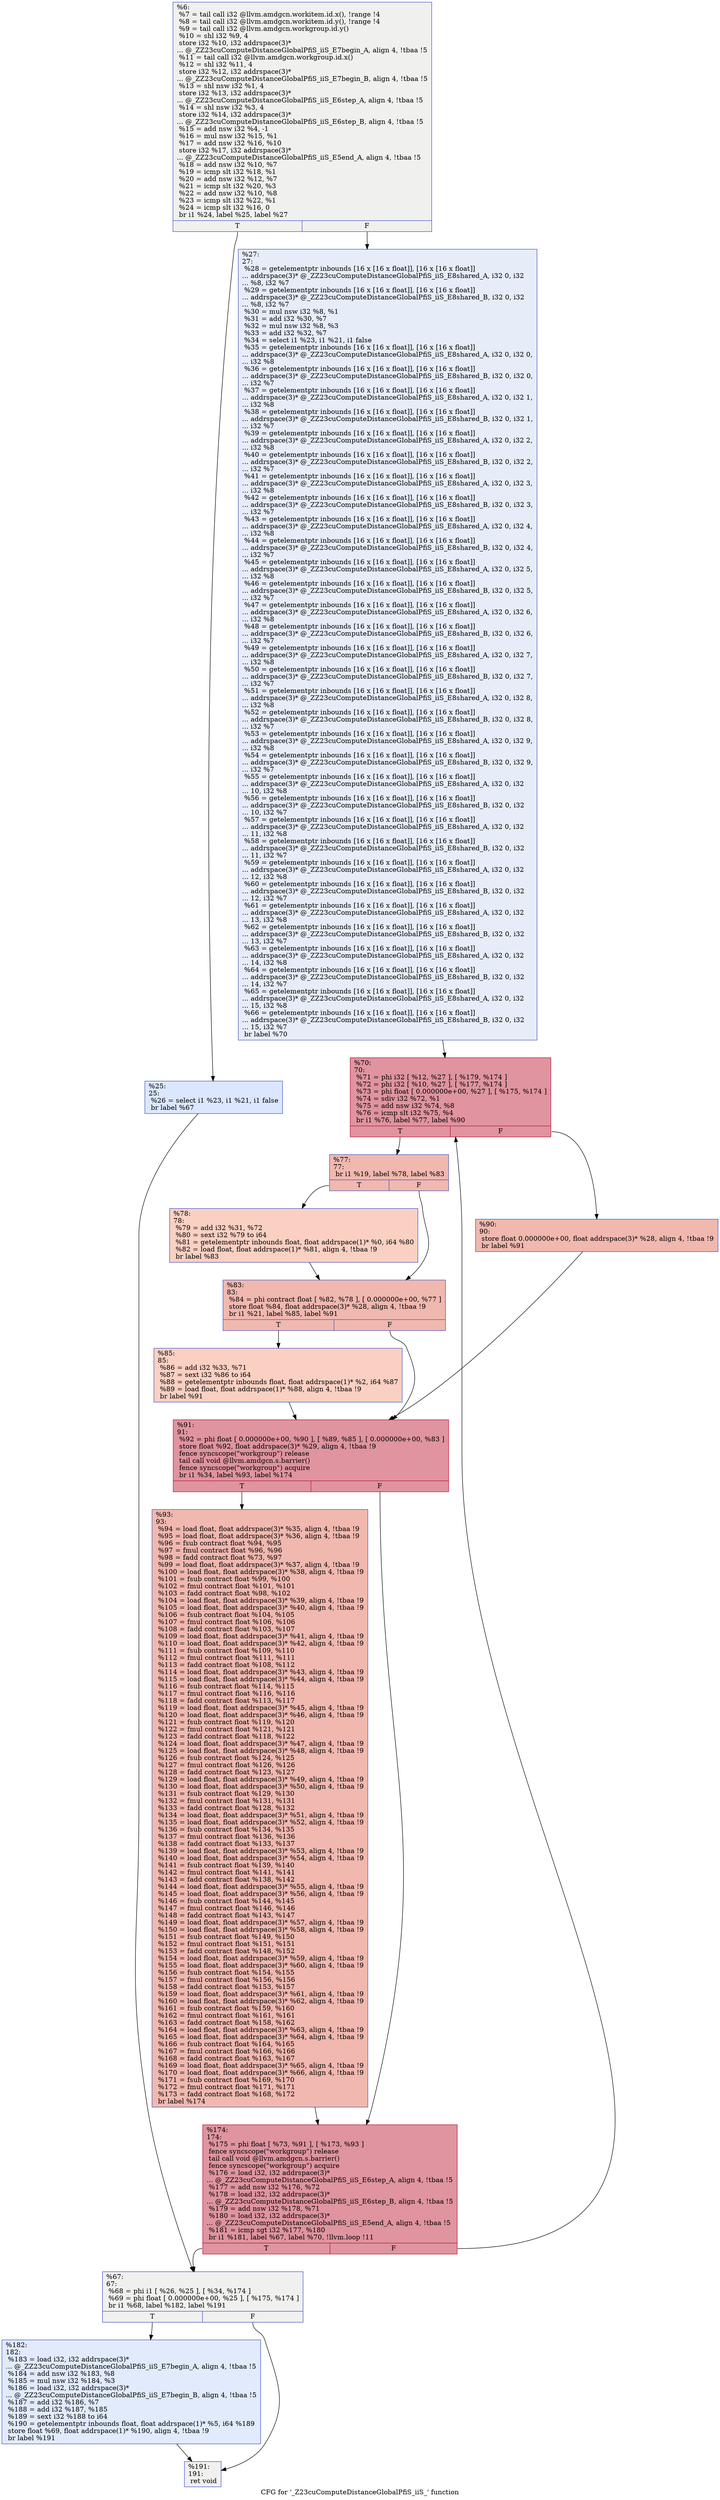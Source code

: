 digraph "CFG for '_Z23cuComputeDistanceGlobalPfiS_iiS_' function" {
	label="CFG for '_Z23cuComputeDistanceGlobalPfiS_iiS_' function";

	Node0x5862470 [shape=record,color="#3d50c3ff", style=filled, fillcolor="#dedcdb70",label="{%6:\l  %7 = tail call i32 @llvm.amdgcn.workitem.id.x(), !range !4\l  %8 = tail call i32 @llvm.amdgcn.workitem.id.y(), !range !4\l  %9 = tail call i32 @llvm.amdgcn.workgroup.id.y()\l  %10 = shl i32 %9, 4\l  store i32 %10, i32 addrspace(3)*\l... @_ZZ23cuComputeDistanceGlobalPfiS_iiS_E7begin_A, align 4, !tbaa !5\l  %11 = tail call i32 @llvm.amdgcn.workgroup.id.x()\l  %12 = shl i32 %11, 4\l  store i32 %12, i32 addrspace(3)*\l... @_ZZ23cuComputeDistanceGlobalPfiS_iiS_E7begin_B, align 4, !tbaa !5\l  %13 = shl nsw i32 %1, 4\l  store i32 %13, i32 addrspace(3)*\l... @_ZZ23cuComputeDistanceGlobalPfiS_iiS_E6step_A, align 4, !tbaa !5\l  %14 = shl nsw i32 %3, 4\l  store i32 %14, i32 addrspace(3)*\l... @_ZZ23cuComputeDistanceGlobalPfiS_iiS_E6step_B, align 4, !tbaa !5\l  %15 = add nsw i32 %4, -1\l  %16 = mul nsw i32 %15, %1\l  %17 = add nsw i32 %16, %10\l  store i32 %17, i32 addrspace(3)*\l... @_ZZ23cuComputeDistanceGlobalPfiS_iiS_E5end_A, align 4, !tbaa !5\l  %18 = add nsw i32 %10, %7\l  %19 = icmp slt i32 %18, %1\l  %20 = add nsw i32 %12, %7\l  %21 = icmp slt i32 %20, %3\l  %22 = add nsw i32 %10, %8\l  %23 = icmp slt i32 %22, %1\l  %24 = icmp slt i32 %16, 0\l  br i1 %24, label %25, label %27\l|{<s0>T|<s1>F}}"];
	Node0x5862470:s0 -> Node0x5864790;
	Node0x5862470:s1 -> Node0x5865810;
	Node0x5864790 [shape=record,color="#3d50c3ff", style=filled, fillcolor="#aec9fc70",label="{%25:\l25:                                               \l  %26 = select i1 %23, i1 %21, i1 false\l  br label %67\l}"];
	Node0x5864790 -> Node0x5865a30;
	Node0x5865810 [shape=record,color="#3d50c3ff", style=filled, fillcolor="#c7d7f070",label="{%27:\l27:                                               \l  %28 = getelementptr inbounds [16 x [16 x float]], [16 x [16 x float]]\l... addrspace(3)* @_ZZ23cuComputeDistanceGlobalPfiS_iiS_E8shared_A, i32 0, i32\l... %8, i32 %7\l  %29 = getelementptr inbounds [16 x [16 x float]], [16 x [16 x float]]\l... addrspace(3)* @_ZZ23cuComputeDistanceGlobalPfiS_iiS_E8shared_B, i32 0, i32\l... %8, i32 %7\l  %30 = mul nsw i32 %8, %1\l  %31 = add i32 %30, %7\l  %32 = mul nsw i32 %8, %3\l  %33 = add i32 %32, %7\l  %34 = select i1 %23, i1 %21, i1 false\l  %35 = getelementptr inbounds [16 x [16 x float]], [16 x [16 x float]]\l... addrspace(3)* @_ZZ23cuComputeDistanceGlobalPfiS_iiS_E8shared_A, i32 0, i32 0,\l... i32 %8\l  %36 = getelementptr inbounds [16 x [16 x float]], [16 x [16 x float]]\l... addrspace(3)* @_ZZ23cuComputeDistanceGlobalPfiS_iiS_E8shared_B, i32 0, i32 0,\l... i32 %7\l  %37 = getelementptr inbounds [16 x [16 x float]], [16 x [16 x float]]\l... addrspace(3)* @_ZZ23cuComputeDistanceGlobalPfiS_iiS_E8shared_A, i32 0, i32 1,\l... i32 %8\l  %38 = getelementptr inbounds [16 x [16 x float]], [16 x [16 x float]]\l... addrspace(3)* @_ZZ23cuComputeDistanceGlobalPfiS_iiS_E8shared_B, i32 0, i32 1,\l... i32 %7\l  %39 = getelementptr inbounds [16 x [16 x float]], [16 x [16 x float]]\l... addrspace(3)* @_ZZ23cuComputeDistanceGlobalPfiS_iiS_E8shared_A, i32 0, i32 2,\l... i32 %8\l  %40 = getelementptr inbounds [16 x [16 x float]], [16 x [16 x float]]\l... addrspace(3)* @_ZZ23cuComputeDistanceGlobalPfiS_iiS_E8shared_B, i32 0, i32 2,\l... i32 %7\l  %41 = getelementptr inbounds [16 x [16 x float]], [16 x [16 x float]]\l... addrspace(3)* @_ZZ23cuComputeDistanceGlobalPfiS_iiS_E8shared_A, i32 0, i32 3,\l... i32 %8\l  %42 = getelementptr inbounds [16 x [16 x float]], [16 x [16 x float]]\l... addrspace(3)* @_ZZ23cuComputeDistanceGlobalPfiS_iiS_E8shared_B, i32 0, i32 3,\l... i32 %7\l  %43 = getelementptr inbounds [16 x [16 x float]], [16 x [16 x float]]\l... addrspace(3)* @_ZZ23cuComputeDistanceGlobalPfiS_iiS_E8shared_A, i32 0, i32 4,\l... i32 %8\l  %44 = getelementptr inbounds [16 x [16 x float]], [16 x [16 x float]]\l... addrspace(3)* @_ZZ23cuComputeDistanceGlobalPfiS_iiS_E8shared_B, i32 0, i32 4,\l... i32 %7\l  %45 = getelementptr inbounds [16 x [16 x float]], [16 x [16 x float]]\l... addrspace(3)* @_ZZ23cuComputeDistanceGlobalPfiS_iiS_E8shared_A, i32 0, i32 5,\l... i32 %8\l  %46 = getelementptr inbounds [16 x [16 x float]], [16 x [16 x float]]\l... addrspace(3)* @_ZZ23cuComputeDistanceGlobalPfiS_iiS_E8shared_B, i32 0, i32 5,\l... i32 %7\l  %47 = getelementptr inbounds [16 x [16 x float]], [16 x [16 x float]]\l... addrspace(3)* @_ZZ23cuComputeDistanceGlobalPfiS_iiS_E8shared_A, i32 0, i32 6,\l... i32 %8\l  %48 = getelementptr inbounds [16 x [16 x float]], [16 x [16 x float]]\l... addrspace(3)* @_ZZ23cuComputeDistanceGlobalPfiS_iiS_E8shared_B, i32 0, i32 6,\l... i32 %7\l  %49 = getelementptr inbounds [16 x [16 x float]], [16 x [16 x float]]\l... addrspace(3)* @_ZZ23cuComputeDistanceGlobalPfiS_iiS_E8shared_A, i32 0, i32 7,\l... i32 %8\l  %50 = getelementptr inbounds [16 x [16 x float]], [16 x [16 x float]]\l... addrspace(3)* @_ZZ23cuComputeDistanceGlobalPfiS_iiS_E8shared_B, i32 0, i32 7,\l... i32 %7\l  %51 = getelementptr inbounds [16 x [16 x float]], [16 x [16 x float]]\l... addrspace(3)* @_ZZ23cuComputeDistanceGlobalPfiS_iiS_E8shared_A, i32 0, i32 8,\l... i32 %8\l  %52 = getelementptr inbounds [16 x [16 x float]], [16 x [16 x float]]\l... addrspace(3)* @_ZZ23cuComputeDistanceGlobalPfiS_iiS_E8shared_B, i32 0, i32 8,\l... i32 %7\l  %53 = getelementptr inbounds [16 x [16 x float]], [16 x [16 x float]]\l... addrspace(3)* @_ZZ23cuComputeDistanceGlobalPfiS_iiS_E8shared_A, i32 0, i32 9,\l... i32 %8\l  %54 = getelementptr inbounds [16 x [16 x float]], [16 x [16 x float]]\l... addrspace(3)* @_ZZ23cuComputeDistanceGlobalPfiS_iiS_E8shared_B, i32 0, i32 9,\l... i32 %7\l  %55 = getelementptr inbounds [16 x [16 x float]], [16 x [16 x float]]\l... addrspace(3)* @_ZZ23cuComputeDistanceGlobalPfiS_iiS_E8shared_A, i32 0, i32\l... 10, i32 %8\l  %56 = getelementptr inbounds [16 x [16 x float]], [16 x [16 x float]]\l... addrspace(3)* @_ZZ23cuComputeDistanceGlobalPfiS_iiS_E8shared_B, i32 0, i32\l... 10, i32 %7\l  %57 = getelementptr inbounds [16 x [16 x float]], [16 x [16 x float]]\l... addrspace(3)* @_ZZ23cuComputeDistanceGlobalPfiS_iiS_E8shared_A, i32 0, i32\l... 11, i32 %8\l  %58 = getelementptr inbounds [16 x [16 x float]], [16 x [16 x float]]\l... addrspace(3)* @_ZZ23cuComputeDistanceGlobalPfiS_iiS_E8shared_B, i32 0, i32\l... 11, i32 %7\l  %59 = getelementptr inbounds [16 x [16 x float]], [16 x [16 x float]]\l... addrspace(3)* @_ZZ23cuComputeDistanceGlobalPfiS_iiS_E8shared_A, i32 0, i32\l... 12, i32 %8\l  %60 = getelementptr inbounds [16 x [16 x float]], [16 x [16 x float]]\l... addrspace(3)* @_ZZ23cuComputeDistanceGlobalPfiS_iiS_E8shared_B, i32 0, i32\l... 12, i32 %7\l  %61 = getelementptr inbounds [16 x [16 x float]], [16 x [16 x float]]\l... addrspace(3)* @_ZZ23cuComputeDistanceGlobalPfiS_iiS_E8shared_A, i32 0, i32\l... 13, i32 %8\l  %62 = getelementptr inbounds [16 x [16 x float]], [16 x [16 x float]]\l... addrspace(3)* @_ZZ23cuComputeDistanceGlobalPfiS_iiS_E8shared_B, i32 0, i32\l... 13, i32 %7\l  %63 = getelementptr inbounds [16 x [16 x float]], [16 x [16 x float]]\l... addrspace(3)* @_ZZ23cuComputeDistanceGlobalPfiS_iiS_E8shared_A, i32 0, i32\l... 14, i32 %8\l  %64 = getelementptr inbounds [16 x [16 x float]], [16 x [16 x float]]\l... addrspace(3)* @_ZZ23cuComputeDistanceGlobalPfiS_iiS_E8shared_B, i32 0, i32\l... 14, i32 %7\l  %65 = getelementptr inbounds [16 x [16 x float]], [16 x [16 x float]]\l... addrspace(3)* @_ZZ23cuComputeDistanceGlobalPfiS_iiS_E8shared_A, i32 0, i32\l... 15, i32 %8\l  %66 = getelementptr inbounds [16 x [16 x float]], [16 x [16 x float]]\l... addrspace(3)* @_ZZ23cuComputeDistanceGlobalPfiS_iiS_E8shared_B, i32 0, i32\l... 15, i32 %7\l  br label %70\l}"];
	Node0x5865810 -> Node0x5864740;
	Node0x5865a30 [shape=record,color="#3d50c3ff", style=filled, fillcolor="#dedcdb70",label="{%67:\l67:                                               \l  %68 = phi i1 [ %26, %25 ], [ %34, %174 ]\l  %69 = phi float [ 0.000000e+00, %25 ], [ %175, %174 ]\l  br i1 %68, label %182, label %191\l|{<s0>T|<s1>F}}"];
	Node0x5865a30:s0 -> Node0x5868ee0;
	Node0x5865a30:s1 -> Node0x5868f70;
	Node0x5864740 [shape=record,color="#b70d28ff", style=filled, fillcolor="#b70d2870",label="{%70:\l70:                                               \l  %71 = phi i32 [ %12, %27 ], [ %179, %174 ]\l  %72 = phi i32 [ %10, %27 ], [ %177, %174 ]\l  %73 = phi float [ 0.000000e+00, %27 ], [ %175, %174 ]\l  %74 = sdiv i32 %72, %1\l  %75 = add nsw i32 %74, %8\l  %76 = icmp slt i32 %75, %4\l  br i1 %76, label %77, label %90\l|{<s0>T|<s1>F}}"];
	Node0x5864740:s0 -> Node0x5869500;
	Node0x5864740:s1 -> Node0x5869590;
	Node0x5869500 [shape=record,color="#3d50c3ff", style=filled, fillcolor="#dc5d4a70",label="{%77:\l77:                                               \l  br i1 %19, label %78, label %83\l|{<s0>T|<s1>F}}"];
	Node0x5869500:s0 -> Node0x58696d0;
	Node0x5869500:s1 -> Node0x5869720;
	Node0x58696d0 [shape=record,color="#3d50c3ff", style=filled, fillcolor="#f3947570",label="{%78:\l78:                                               \l  %79 = add i32 %31, %72\l  %80 = sext i32 %79 to i64\l  %81 = getelementptr inbounds float, float addrspace(1)* %0, i64 %80\l  %82 = load float, float addrspace(1)* %81, align 4, !tbaa !9\l  br label %83\l}"];
	Node0x58696d0 -> Node0x5869720;
	Node0x5869720 [shape=record,color="#3d50c3ff", style=filled, fillcolor="#dc5d4a70",label="{%83:\l83:                                               \l  %84 = phi contract float [ %82, %78 ], [ 0.000000e+00, %77 ]\l  store float %84, float addrspace(3)* %28, align 4, !tbaa !9\l  br i1 %21, label %85, label %91\l|{<s0>T|<s1>F}}"];
	Node0x5869720:s0 -> Node0x586a360;
	Node0x5869720:s1 -> Node0x586a3b0;
	Node0x586a360 [shape=record,color="#3d50c3ff", style=filled, fillcolor="#f3947570",label="{%85:\l85:                                               \l  %86 = add i32 %33, %71\l  %87 = sext i32 %86 to i64\l  %88 = getelementptr inbounds float, float addrspace(1)* %2, i64 %87\l  %89 = load float, float addrspace(1)* %88, align 4, !tbaa !9\l  br label %91\l}"];
	Node0x586a360 -> Node0x586a3b0;
	Node0x5869590 [shape=record,color="#3d50c3ff", style=filled, fillcolor="#dc5d4a70",label="{%90:\l90:                                               \l  store float 0.000000e+00, float addrspace(3)* %28, align 4, !tbaa !9\l  br label %91\l}"];
	Node0x5869590 -> Node0x586a3b0;
	Node0x586a3b0 [shape=record,color="#b70d28ff", style=filled, fillcolor="#b70d2870",label="{%91:\l91:                                               \l  %92 = phi float [ 0.000000e+00, %90 ], [ %89, %85 ], [ 0.000000e+00, %83 ]\l  store float %92, float addrspace(3)* %29, align 4, !tbaa !9\l  fence syncscope(\"workgroup\") release\l  tail call void @llvm.amdgcn.s.barrier()\l  fence syncscope(\"workgroup\") acquire\l  br i1 %34, label %93, label %174\l|{<s0>T|<s1>F}}"];
	Node0x586a3b0:s0 -> Node0x586ac60;
	Node0x586a3b0:s1 -> Node0x58682d0;
	Node0x586ac60 [shape=record,color="#3d50c3ff", style=filled, fillcolor="#dc5d4a70",label="{%93:\l93:                                               \l  %94 = load float, float addrspace(3)* %35, align 4, !tbaa !9\l  %95 = load float, float addrspace(3)* %36, align 4, !tbaa !9\l  %96 = fsub contract float %94, %95\l  %97 = fmul contract float %96, %96\l  %98 = fadd contract float %73, %97\l  %99 = load float, float addrspace(3)* %37, align 4, !tbaa !9\l  %100 = load float, float addrspace(3)* %38, align 4, !tbaa !9\l  %101 = fsub contract float %99, %100\l  %102 = fmul contract float %101, %101\l  %103 = fadd contract float %98, %102\l  %104 = load float, float addrspace(3)* %39, align 4, !tbaa !9\l  %105 = load float, float addrspace(3)* %40, align 4, !tbaa !9\l  %106 = fsub contract float %104, %105\l  %107 = fmul contract float %106, %106\l  %108 = fadd contract float %103, %107\l  %109 = load float, float addrspace(3)* %41, align 4, !tbaa !9\l  %110 = load float, float addrspace(3)* %42, align 4, !tbaa !9\l  %111 = fsub contract float %109, %110\l  %112 = fmul contract float %111, %111\l  %113 = fadd contract float %108, %112\l  %114 = load float, float addrspace(3)* %43, align 4, !tbaa !9\l  %115 = load float, float addrspace(3)* %44, align 4, !tbaa !9\l  %116 = fsub contract float %114, %115\l  %117 = fmul contract float %116, %116\l  %118 = fadd contract float %113, %117\l  %119 = load float, float addrspace(3)* %45, align 4, !tbaa !9\l  %120 = load float, float addrspace(3)* %46, align 4, !tbaa !9\l  %121 = fsub contract float %119, %120\l  %122 = fmul contract float %121, %121\l  %123 = fadd contract float %118, %122\l  %124 = load float, float addrspace(3)* %47, align 4, !tbaa !9\l  %125 = load float, float addrspace(3)* %48, align 4, !tbaa !9\l  %126 = fsub contract float %124, %125\l  %127 = fmul contract float %126, %126\l  %128 = fadd contract float %123, %127\l  %129 = load float, float addrspace(3)* %49, align 4, !tbaa !9\l  %130 = load float, float addrspace(3)* %50, align 4, !tbaa !9\l  %131 = fsub contract float %129, %130\l  %132 = fmul contract float %131, %131\l  %133 = fadd contract float %128, %132\l  %134 = load float, float addrspace(3)* %51, align 4, !tbaa !9\l  %135 = load float, float addrspace(3)* %52, align 4, !tbaa !9\l  %136 = fsub contract float %134, %135\l  %137 = fmul contract float %136, %136\l  %138 = fadd contract float %133, %137\l  %139 = load float, float addrspace(3)* %53, align 4, !tbaa !9\l  %140 = load float, float addrspace(3)* %54, align 4, !tbaa !9\l  %141 = fsub contract float %139, %140\l  %142 = fmul contract float %141, %141\l  %143 = fadd contract float %138, %142\l  %144 = load float, float addrspace(3)* %55, align 4, !tbaa !9\l  %145 = load float, float addrspace(3)* %56, align 4, !tbaa !9\l  %146 = fsub contract float %144, %145\l  %147 = fmul contract float %146, %146\l  %148 = fadd contract float %143, %147\l  %149 = load float, float addrspace(3)* %57, align 4, !tbaa !9\l  %150 = load float, float addrspace(3)* %58, align 4, !tbaa !9\l  %151 = fsub contract float %149, %150\l  %152 = fmul contract float %151, %151\l  %153 = fadd contract float %148, %152\l  %154 = load float, float addrspace(3)* %59, align 4, !tbaa !9\l  %155 = load float, float addrspace(3)* %60, align 4, !tbaa !9\l  %156 = fsub contract float %154, %155\l  %157 = fmul contract float %156, %156\l  %158 = fadd contract float %153, %157\l  %159 = load float, float addrspace(3)* %61, align 4, !tbaa !9\l  %160 = load float, float addrspace(3)* %62, align 4, !tbaa !9\l  %161 = fsub contract float %159, %160\l  %162 = fmul contract float %161, %161\l  %163 = fadd contract float %158, %162\l  %164 = load float, float addrspace(3)* %63, align 4, !tbaa !9\l  %165 = load float, float addrspace(3)* %64, align 4, !tbaa !9\l  %166 = fsub contract float %164, %165\l  %167 = fmul contract float %166, %166\l  %168 = fadd contract float %163, %167\l  %169 = load float, float addrspace(3)* %65, align 4, !tbaa !9\l  %170 = load float, float addrspace(3)* %66, align 4, !tbaa !9\l  %171 = fsub contract float %169, %170\l  %172 = fmul contract float %171, %171\l  %173 = fadd contract float %168, %172\l  br label %174\l}"];
	Node0x586ac60 -> Node0x58682d0;
	Node0x58682d0 [shape=record,color="#b70d28ff", style=filled, fillcolor="#b70d2870",label="{%174:\l174:                                              \l  %175 = phi float [ %73, %91 ], [ %173, %93 ]\l  fence syncscope(\"workgroup\") release\l  tail call void @llvm.amdgcn.s.barrier()\l  fence syncscope(\"workgroup\") acquire\l  %176 = load i32, i32 addrspace(3)*\l... @_ZZ23cuComputeDistanceGlobalPfiS_iiS_E6step_A, align 4, !tbaa !5\l  %177 = add nsw i32 %176, %72\l  %178 = load i32, i32 addrspace(3)*\l... @_ZZ23cuComputeDistanceGlobalPfiS_iiS_E6step_B, align 4, !tbaa !5\l  %179 = add nsw i32 %178, %71\l  %180 = load i32, i32 addrspace(3)*\l... @_ZZ23cuComputeDistanceGlobalPfiS_iiS_E5end_A, align 4, !tbaa !5\l  %181 = icmp sgt i32 %177, %180\l  br i1 %181, label %67, label %70, !llvm.loop !11\l|{<s0>T|<s1>F}}"];
	Node0x58682d0:s0 -> Node0x5865a30;
	Node0x58682d0:s1 -> Node0x5864740;
	Node0x5868ee0 [shape=record,color="#3d50c3ff", style=filled, fillcolor="#bbd1f870",label="{%182:\l182:                                              \l  %183 = load i32, i32 addrspace(3)*\l... @_ZZ23cuComputeDistanceGlobalPfiS_iiS_E7begin_A, align 4, !tbaa !5\l  %184 = add nsw i32 %183, %8\l  %185 = mul nsw i32 %184, %3\l  %186 = load i32, i32 addrspace(3)*\l... @_ZZ23cuComputeDistanceGlobalPfiS_iiS_E7begin_B, align 4, !tbaa !5\l  %187 = add i32 %186, %7\l  %188 = add i32 %187, %185\l  %189 = sext i32 %188 to i64\l  %190 = getelementptr inbounds float, float addrspace(1)* %5, i64 %189\l  store float %69, float addrspace(1)* %190, align 4, !tbaa !9\l  br label %191\l}"];
	Node0x5868ee0 -> Node0x5868f70;
	Node0x5868f70 [shape=record,color="#3d50c3ff", style=filled, fillcolor="#dedcdb70",label="{%191:\l191:                                              \l  ret void\l}"];
}
